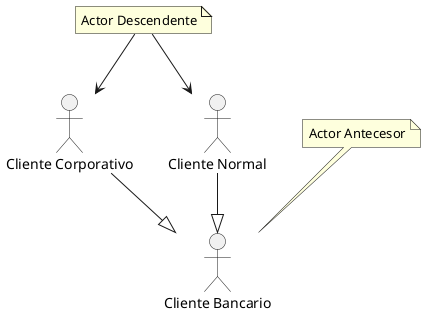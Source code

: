 @startuml
:Cliente Bancario:
:Cliente Corporativo: --|> :Cliente Bancario:
:Cliente Normal: --|> :Cliente Bancario:
note "Actor Antecesor" as n1
note "Actor Descendente" as n2
n1 --> :Cliente Bancario:
n2 --> :Cliente Normal:
n2 --> :Cliente Corporativo:
@enduml